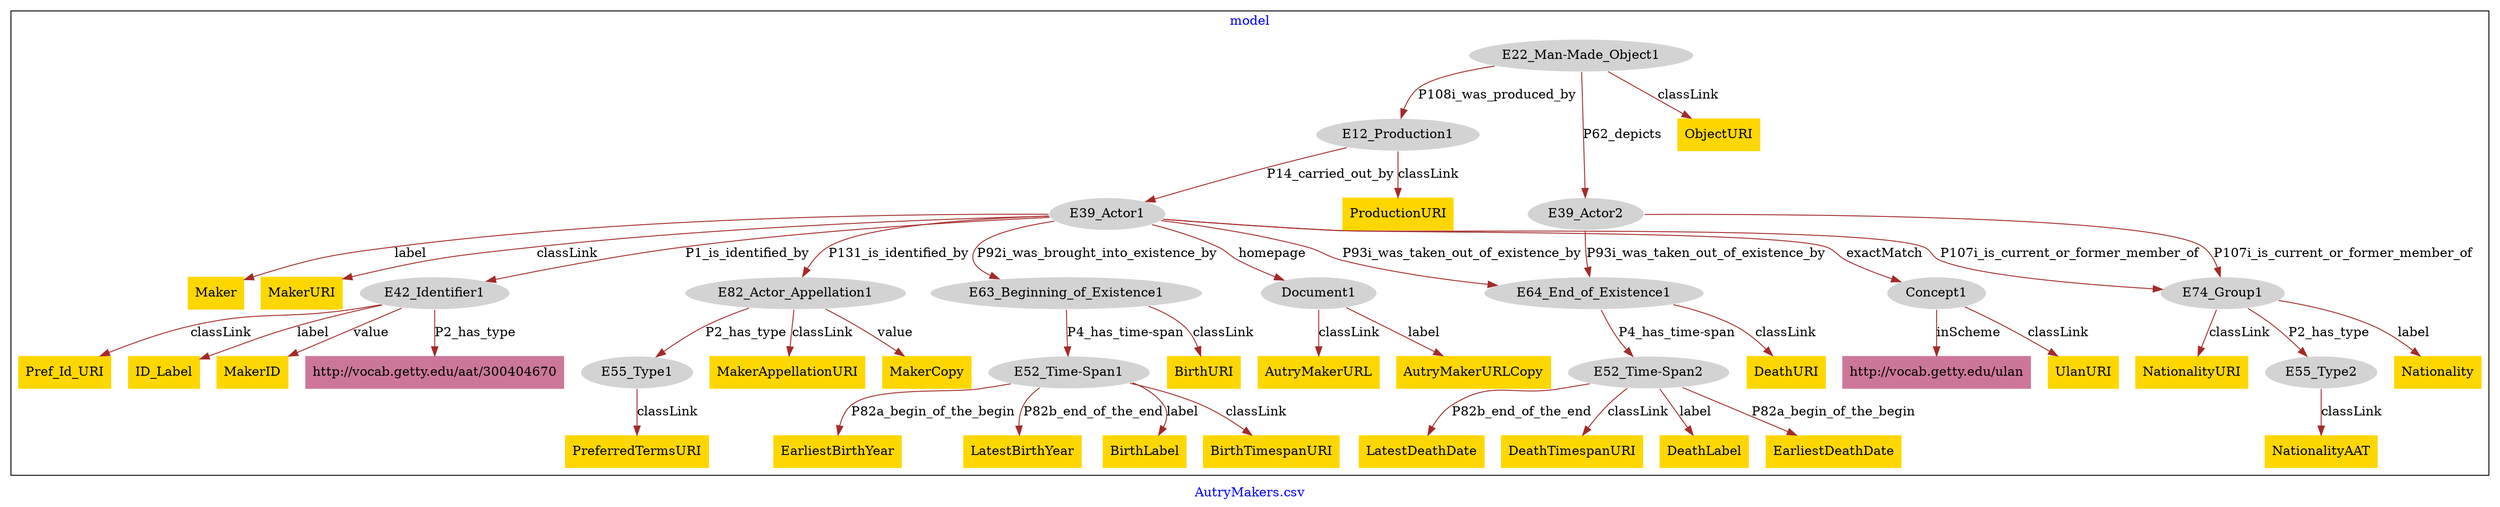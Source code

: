 digraph n0 {
fontcolor="blue"
remincross="true"
label="AutryMakers.csv"
subgraph cluster {
label="model"
n2[style="filled",color="white",fillcolor="lightgray",label="E12_Production1"];
n3[style="filled",color="white",fillcolor="lightgray",label="E39_Actor1"];
n4[style="filled",color="white",fillcolor="lightgray",label="E22_Man-Made_Object1"];
n5[style="filled",color="white",fillcolor="lightgray",label="E39_Actor2"];
n6[style="filled",color="white",fillcolor="lightgray",label="E42_Identifier1"];
n7[style="filled",color="white",fillcolor="lightgray",label="E63_Beginning_of_Existence1"];
n8[style="filled",color="white",fillcolor="lightgray",label="E64_End_of_Existence1"];
n9[style="filled",color="white",fillcolor="lightgray",label="E82_Actor_Appellation1"];
n10[style="filled",color="white",fillcolor="lightgray",label="Concept1"];
n11[style="filled",color="white",fillcolor="lightgray",label="Document1"];
n12[style="filled",color="white",fillcolor="lightgray",label="E74_Group1"];
n13[style="filled",color="white",fillcolor="lightgray",label="E52_Time-Span1"];
n14[style="filled",color="white",fillcolor="lightgray",label="E52_Time-Span2"];
n15[style="filled",color="white",fillcolor="lightgray",label="E55_Type2"];
n16[style="filled",color="white",fillcolor="lightgray",label="E55_Type1"];
n17[shape="plaintext",style="filled",fillcolor="gold",label="BirthURI"];
n18[shape="plaintext",style="filled",fillcolor="gold",label="ProductionURI"];
n19[shape="plaintext",style="filled",fillcolor="gold",label="AutryMakerURL"];
n20[shape="plaintext",style="filled",fillcolor="gold",label="LatestDeathDate"];
n21[shape="plaintext",style="filled",fillcolor="gold",label="ObjectURI"];
n22[shape="plaintext",style="filled",fillcolor="gold",label="MakerURI"];
n23[shape="plaintext",style="filled",fillcolor="gold",label="EarliestBirthYear"];
n24[shape="plaintext",style="filled",fillcolor="gold",label="MakerAppellationURI"];
n25[shape="plaintext",style="filled",fillcolor="gold",label="Maker"];
n26[shape="plaintext",style="filled",fillcolor="gold",label="Nationality"];
n27[shape="plaintext",style="filled",fillcolor="gold",label="NationalityURI"];
n28[shape="plaintext",style="filled",fillcolor="gold",label="MakerCopy"];
n29[shape="plaintext",style="filled",fillcolor="gold",label="PreferredTermsURI"];
n30[shape="plaintext",style="filled",fillcolor="gold",label="DeathTimespanURI"];
n31[shape="plaintext",style="filled",fillcolor="gold",label="Pref_Id_URI"];
n32[shape="plaintext",style="filled",fillcolor="gold",label="DeathLabel"];
n33[shape="plaintext",style="filled",fillcolor="gold",label="EarliestDeathDate"];
n34[shape="plaintext",style="filled",fillcolor="gold",label="DeathURI"];
n35[shape="plaintext",style="filled",fillcolor="gold",label="LatestBirthYear"];
n36[shape="plaintext",style="filled",fillcolor="gold",label="ID_Label"];
n37[shape="plaintext",style="filled",fillcolor="gold",label="AutryMakerURLCopy"];
n38[shape="plaintext",style="filled",fillcolor="gold",label="MakerID"];
n39[shape="plaintext",style="filled",fillcolor="gold",label="NationalityAAT"];
n40[shape="plaintext",style="filled",fillcolor="gold",label="BirthLabel"];
n41[shape="plaintext",style="filled",fillcolor="gold",label="BirthTimespanURI"];
n42[shape="plaintext",style="filled",fillcolor="gold",label="UlanURI"];
n43[shape="plaintext",style="filled",fillcolor="#CC7799",label="http://vocab.getty.edu/aat/300404670"];
n44[shape="plaintext",style="filled",fillcolor="#CC7799",label="http://vocab.getty.edu/ulan"];
}
n2 -> n3[color="brown",fontcolor="black",label="P14_carried_out_by"]
n4 -> n2[color="brown",fontcolor="black",label="P108i_was_produced_by"]
n4 -> n5[color="brown",fontcolor="black",label="P62_depicts"]
n3 -> n6[color="brown",fontcolor="black",label="P1_is_identified_by"]
n3 -> n7[color="brown",fontcolor="black",label="P92i_was_brought_into_existence_by"]
n3 -> n8[color="brown",fontcolor="black",label="P93i_was_taken_out_of_existence_by"]
n3 -> n9[color="brown",fontcolor="black",label="P131_is_identified_by"]
n3 -> n10[color="brown",fontcolor="black",label="exactMatch"]
n3 -> n11[color="brown",fontcolor="black",label="homepage"]
n5 -> n12[color="brown",fontcolor="black",label="P107i_is_current_or_former_member_of"]
n7 -> n13[color="brown",fontcolor="black",label="P4_has_time-span"]
n8 -> n14[color="brown",fontcolor="black",label="P4_has_time-span"]
n12 -> n15[color="brown",fontcolor="black",label="P2_has_type"]
n9 -> n16[color="brown",fontcolor="black",label="P2_has_type"]
n7 -> n17[color="brown",fontcolor="black",label="classLink"]
n2 -> n18[color="brown",fontcolor="black",label="classLink"]
n11 -> n19[color="brown",fontcolor="black",label="classLink"]
n14 -> n20[color="brown",fontcolor="black",label="P82b_end_of_the_end"]
n4 -> n21[color="brown",fontcolor="black",label="classLink"]
n3 -> n22[color="brown",fontcolor="black",label="classLink"]
n13 -> n23[color="brown",fontcolor="black",label="P82a_begin_of_the_begin"]
n9 -> n24[color="brown",fontcolor="black",label="classLink"]
n3 -> n25[color="brown",fontcolor="black",label="label"]
n12 -> n26[color="brown",fontcolor="black",label="label"]
n12 -> n27[color="brown",fontcolor="black",label="classLink"]
n9 -> n28[color="brown",fontcolor="black",label="value"]
n16 -> n29[color="brown",fontcolor="black",label="classLink"]
n14 -> n30[color="brown",fontcolor="black",label="classLink"]
n6 -> n31[color="brown",fontcolor="black",label="classLink"]
n14 -> n32[color="brown",fontcolor="black",label="label"]
n14 -> n33[color="brown",fontcolor="black",label="P82a_begin_of_the_begin"]
n8 -> n34[color="brown",fontcolor="black",label="classLink"]
n13 -> n35[color="brown",fontcolor="black",label="P82b_end_of_the_end"]
n6 -> n36[color="brown",fontcolor="black",label="label"]
n11 -> n37[color="brown",fontcolor="black",label="label"]
n6 -> n38[color="brown",fontcolor="black",label="value"]
n15 -> n39[color="brown",fontcolor="black",label="classLink"]
n13 -> n40[color="brown",fontcolor="black",label="label"]
n13 -> n41[color="brown",fontcolor="black",label="classLink"]
n10 -> n42[color="brown",fontcolor="black",label="classLink"]
n5 -> n8[color="brown",fontcolor="black",label="P93i_was_taken_out_of_existence_by"]
n6 -> n43[color="brown",fontcolor="black",label="P2_has_type"]
n10 -> n44[color="brown",fontcolor="black",label="inScheme"]
n3 -> n12[color="brown",fontcolor="black",label="P107i_is_current_or_former_member_of"]
}
